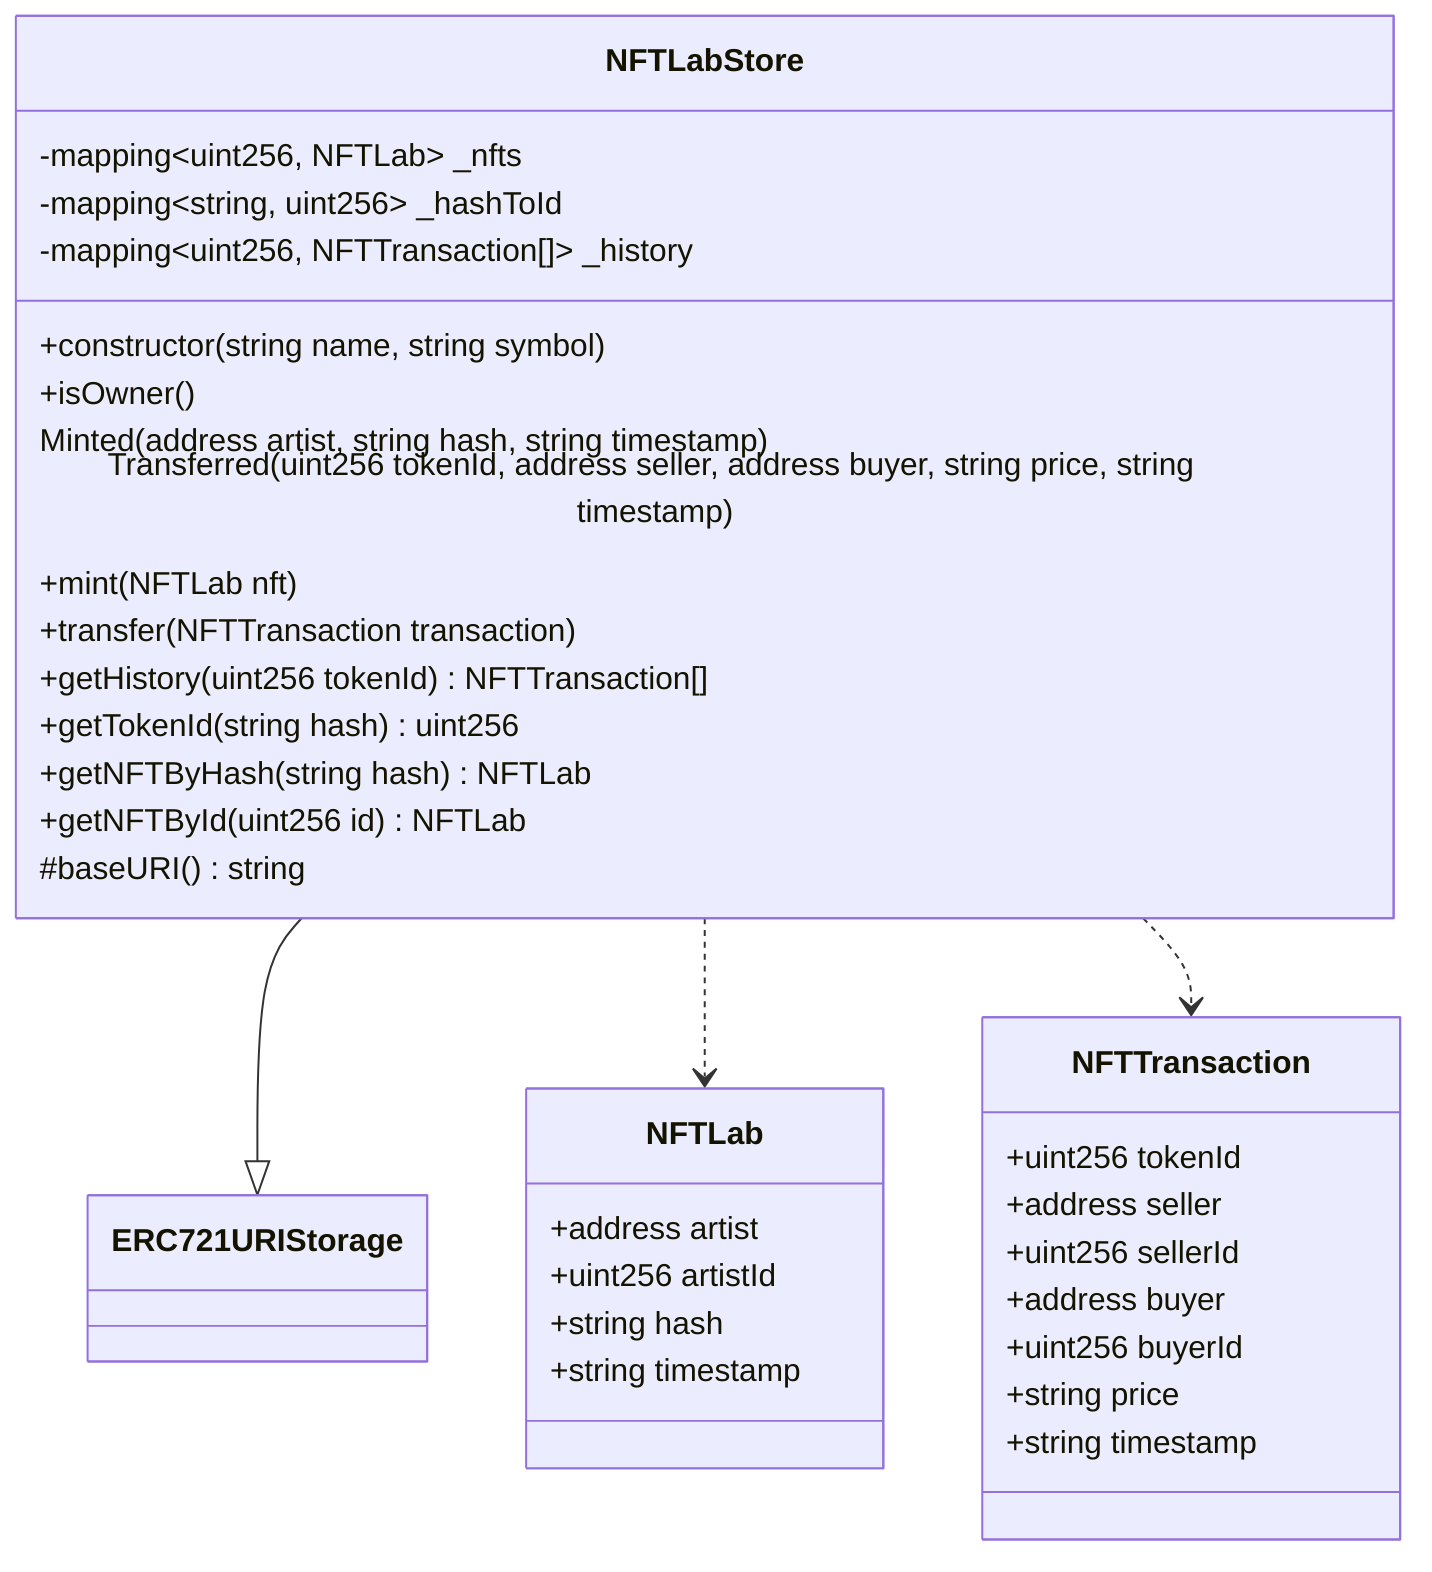classDiagram
    class ERC721URIStorage

	class NFTLabStore
	NFTLabStore : -mapping~uint256, NFTLab~ _nfts
	NFTLabStore : -mapping~string, uint256~ _hashToId
	NFTLabStore : -mapping~uint256, NFTTransaction[]~ _history

	NFTLabStore : +constructor(string name, string symbol)
	NFTLabStore : +isOwner()
	NFTLabStore : Minted(address artist, string hash, string timestamp)
	NFTLabStore : Transferred(uint256 tokenId, address seller, address buyer, string price, string timestamp)
	NFTLabStore : +mint(NFTLab nft)
	NFTLabStore : +transfer(NFTTransaction transaction)
	NFTLabStore : +getHistory(uint256 tokenId) NFTTransaction[]
	NFTLabStore : +getTokenId(string hash) uint256
	NFTLabStore : +getNFTByHash(string hash) NFTLab
	NFTLabStore : +getNFTById(uint256 id) NFTLab
	NFTLabStore : #baseURI() string

    NFTLabStore --|> ERC721URIStorage
	NFTLabStore ..> NFTLab
	NFTLabStore ..> NFTTransaction

	class NFTLab
	NFTLab : +address artist
	NFTLab : +uint256 artistId
	NFTLab : +string hash
	NFTLab : +string timestamp

	class NFTTransaction
	NFTTransaction : +uint256 tokenId
	NFTTransaction : +address seller
	NFTTransaction : +uint256 sellerId
	NFTTransaction : +address buyer
	NFTTransaction : +uint256 buyerId
	NFTTransaction : +string price
	NFTTransaction : +string timestamp